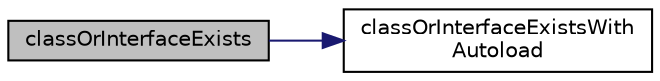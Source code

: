 digraph "classOrInterfaceExists"
{
  edge [fontname="Helvetica",fontsize="10",labelfontname="Helvetica",labelfontsize="10"];
  node [fontname="Helvetica",fontsize="10",shape=record];
  rankdir="LR";
  Node1 [label="classOrInterfaceExists",height=0.2,width=0.4,color="black", fillcolor="grey75", style="filled" fontcolor="black"];
  Node1 -> Node2 [color="midnightblue",fontsize="10",style="solid",fontname="Helvetica"];
  Node2 [label="classOrInterfaceExistsWith\lAutoload",height=0.2,width=0.4,color="black", fillcolor="white", style="filled",URL="$class_simple_reflection.html#a0282aab073fc4f8a52ef1c3bffd0fb02"];
}
